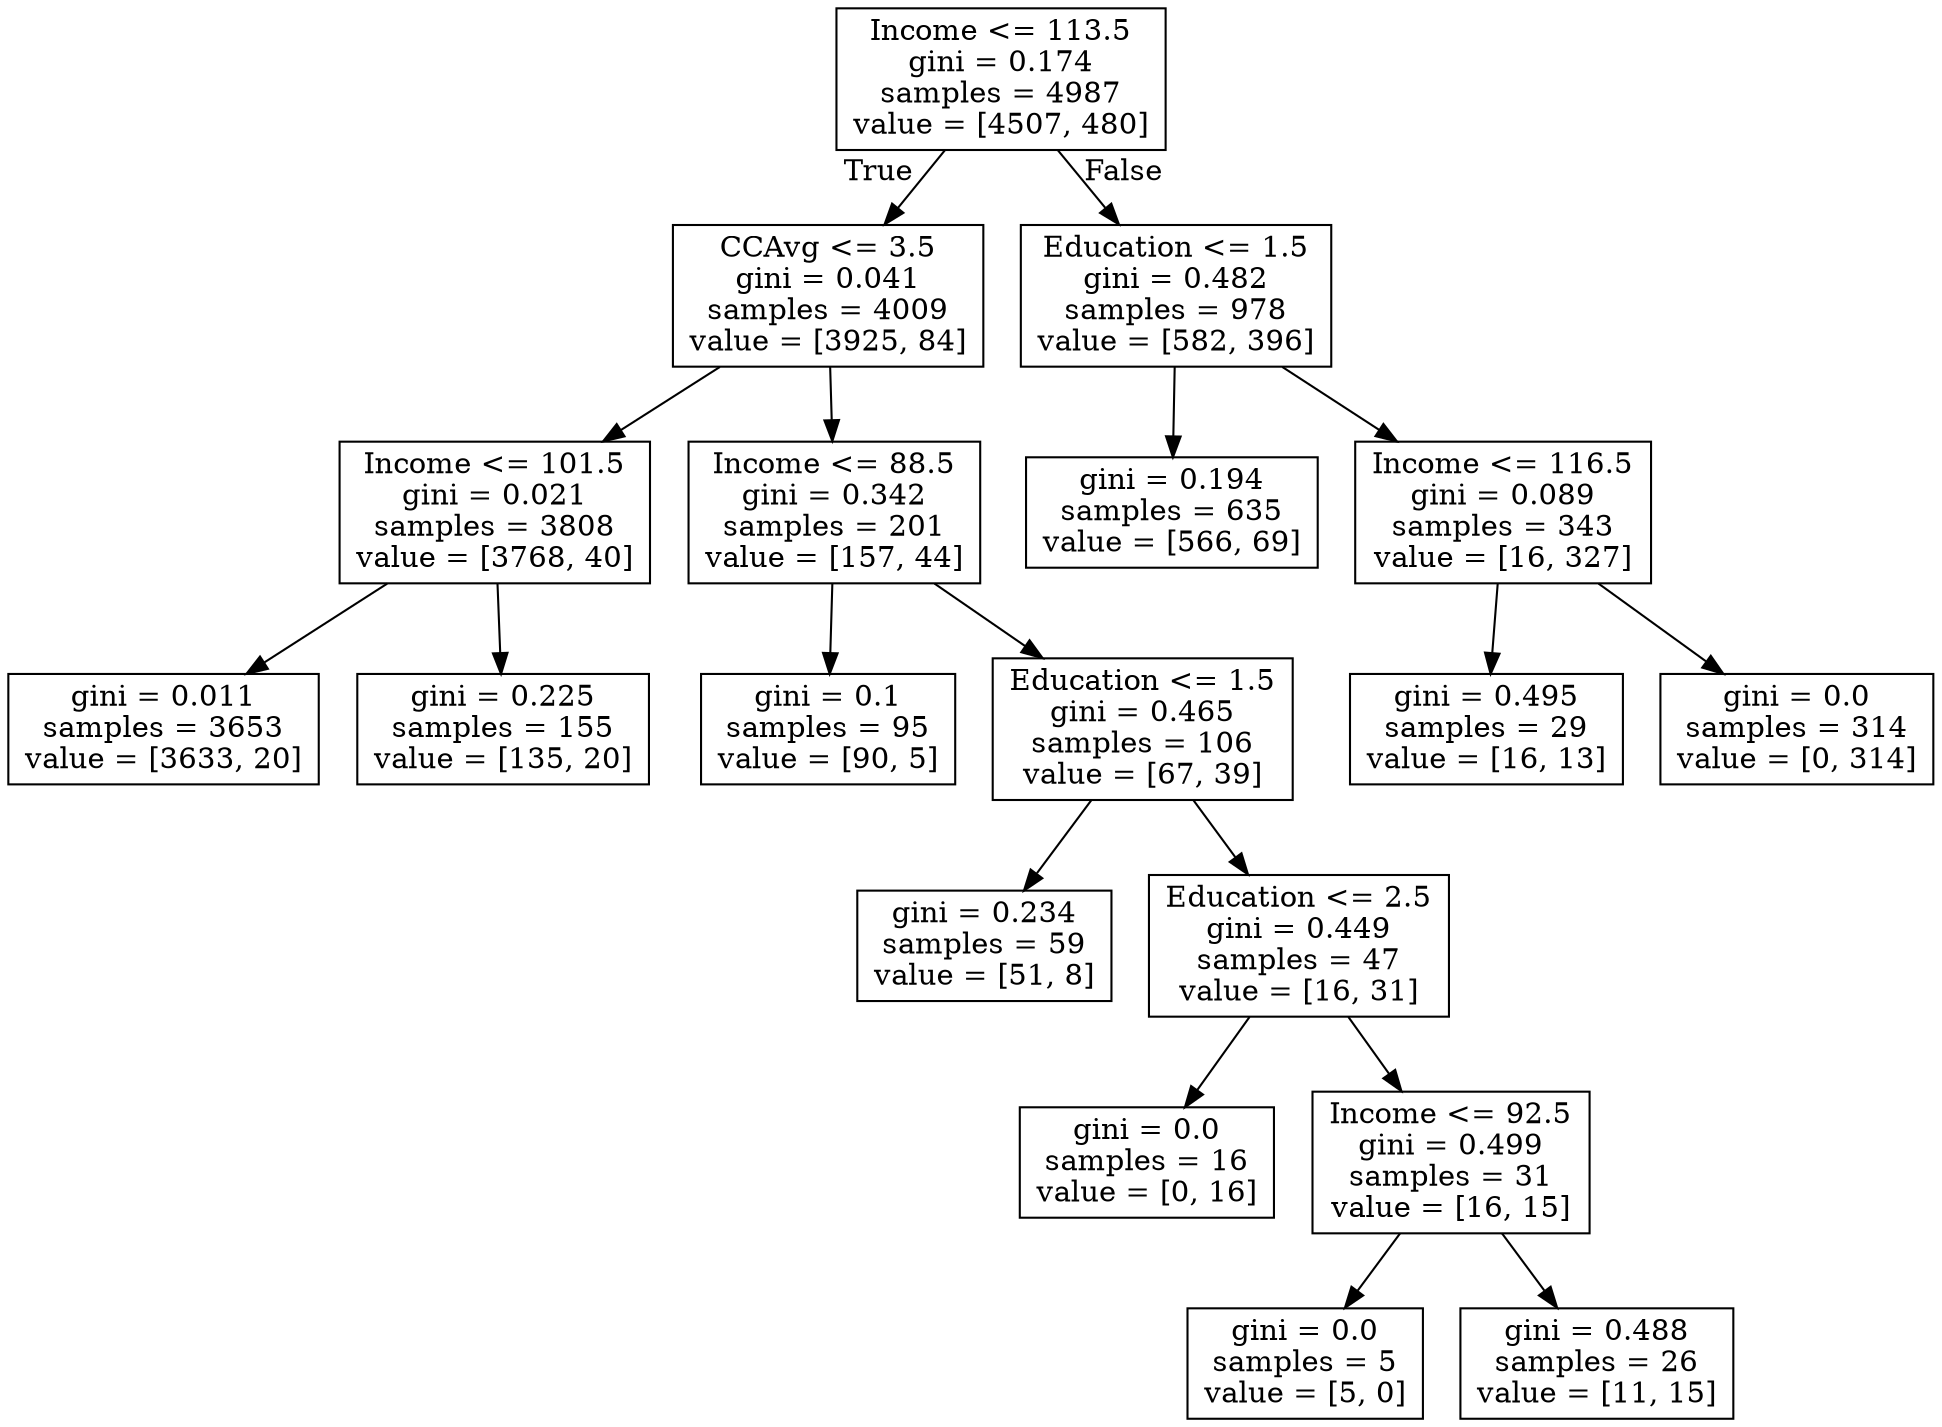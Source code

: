 digraph Tree {
node [shape=box] ;
0 [label="Income <= 113.5\ngini = 0.174\nsamples = 4987\nvalue = [4507, 480]"] ;
1 [label="CCAvg <= 3.5\ngini = 0.041\nsamples = 4009\nvalue = [3925, 84]"] ;
0 -> 1 [labeldistance=2.5, labelangle=45, headlabel="True"] ;
5 [label="Income <= 101.5\ngini = 0.021\nsamples = 3808\nvalue = [3768, 40]"] ;
1 -> 5 ;
15 [label="gini = 0.011\nsamples = 3653\nvalue = [3633, 20]"] ;
5 -> 15 ;
16 [label="gini = 0.225\nsamples = 155\nvalue = [135, 20]"] ;
5 -> 16 ;
6 [label="Income <= 88.5\ngini = 0.342\nsamples = 201\nvalue = [157, 44]"] ;
1 -> 6 ;
9 [label="gini = 0.1\nsamples = 95\nvalue = [90, 5]"] ;
6 -> 9 ;
10 [label="Education <= 1.5\ngini = 0.465\nsamples = 106\nvalue = [67, 39]"] ;
6 -> 10 ;
11 [label="gini = 0.234\nsamples = 59\nvalue = [51, 8]"] ;
10 -> 11 ;
12 [label="Education <= 2.5\ngini = 0.449\nsamples = 47\nvalue = [16, 31]"] ;
10 -> 12 ;
13 [label="gini = 0.0\nsamples = 16\nvalue = [0, 16]"] ;
12 -> 13 ;
14 [label="Income <= 92.5\ngini = 0.499\nsamples = 31\nvalue = [16, 15]"] ;
12 -> 14 ;
17 [label="gini = 0.0\nsamples = 5\nvalue = [5, 0]"] ;
14 -> 17 ;
18 [label="gini = 0.488\nsamples = 26\nvalue = [11, 15]"] ;
14 -> 18 ;
2 [label="Education <= 1.5\ngini = 0.482\nsamples = 978\nvalue = [582, 396]"] ;
0 -> 2 [labeldistance=2.5, labelangle=-45, headlabel="False"] ;
3 [label="gini = 0.194\nsamples = 635\nvalue = [566, 69]"] ;
2 -> 3 ;
4 [label="Income <= 116.5\ngini = 0.089\nsamples = 343\nvalue = [16, 327]"] ;
2 -> 4 ;
7 [label="gini = 0.495\nsamples = 29\nvalue = [16, 13]"] ;
4 -> 7 ;
8 [label="gini = 0.0\nsamples = 314\nvalue = [0, 314]"] ;
4 -> 8 ;
}